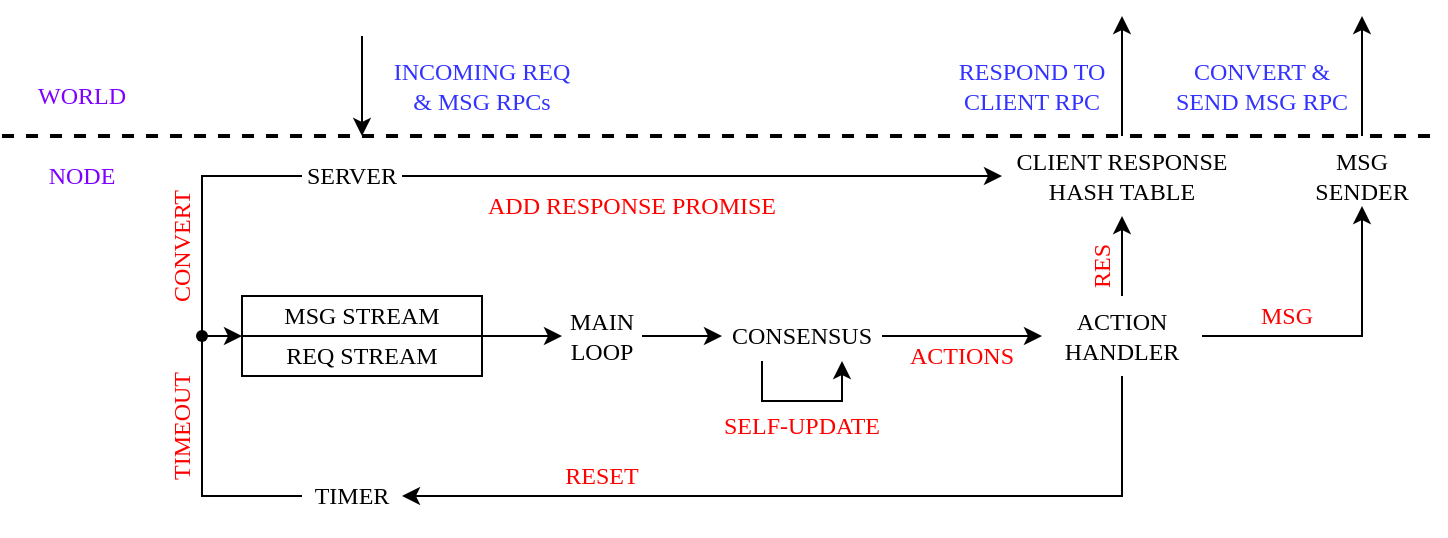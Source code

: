 <mxfile version="21.2.1" type="device">
  <diagram name="Page-1" id="JZkA9TRILaR4p1v6_rER">
    <mxGraphModel dx="954" dy="591" grid="1" gridSize="10" guides="1" tooltips="1" connect="1" arrows="1" fold="1" page="1" pageScale="1" pageWidth="827" pageHeight="1169" math="0" shadow="0">
      <root>
        <mxCell id="0" />
        <mxCell id="1" parent="0" />
        <mxCell id="CLfuMDrshBJl6o2t5jXt-18" style="edgeStyle=orthogonalEdgeStyle;rounded=0;orthogonalLoop=1;jettySize=auto;html=1;exitX=1;exitY=0.5;exitDx=0;exitDy=0;entryX=0;entryY=0.5;entryDx=0;entryDy=0;" edge="1" parent="1" source="BRn1yeUsOaQLW5uw8jZz-2" target="CLfuMDrshBJl6o2t5jXt-1">
          <mxGeometry relative="1" as="geometry" />
        </mxCell>
        <mxCell id="BRn1yeUsOaQLW5uw8jZz-2" value="&lt;font data-font-src=&quot;https://fonts.googleapis.com/css?family=Computer+Modern&quot; style=&quot;font-size: 12px;&quot;&gt;MAIN LOOP&lt;/font&gt;" style="text;html=1;strokeColor=none;fillColor=none;align=center;verticalAlign=middle;whiteSpace=wrap;rounded=0;fontFamily=Computer Modern;fontSource=https%3A%2F%2Ffonts.googleapis.com%2Fcss%3Ffamily%3DComputer%2BModern;fontSize=12;" parent="1" vertex="1">
          <mxGeometry x="360" y="320" width="40" height="40" as="geometry" />
        </mxCell>
        <mxCell id="CLfuMDrshBJl6o2t5jXt-6" style="edgeStyle=orthogonalEdgeStyle;rounded=0;orthogonalLoop=1;jettySize=auto;html=1;exitX=0.5;exitY=1;exitDx=0;exitDy=0;entryX=1;entryY=0.5;entryDx=0;entryDy=0;" edge="1" parent="1" source="BRn1yeUsOaQLW5uw8jZz-3" target="BRn1yeUsOaQLW5uw8jZz-8">
          <mxGeometry relative="1" as="geometry" />
        </mxCell>
        <mxCell id="CLfuMDrshBJl6o2t5jXt-23" style="edgeStyle=orthogonalEdgeStyle;rounded=0;orthogonalLoop=1;jettySize=auto;html=1;exitX=0.5;exitY=0;exitDx=0;exitDy=0;entryX=0.5;entryY=1;entryDx=0;entryDy=0;" edge="1" parent="1" source="BRn1yeUsOaQLW5uw8jZz-3" target="BRn1yeUsOaQLW5uw8jZz-11">
          <mxGeometry relative="1" as="geometry" />
        </mxCell>
        <mxCell id="CLfuMDrshBJl6o2t5jXt-25" style="edgeStyle=orthogonalEdgeStyle;rounded=0;orthogonalLoop=1;jettySize=auto;html=1;exitX=1;exitY=0.5;exitDx=0;exitDy=0;entryX=0.5;entryY=1;entryDx=0;entryDy=0;" edge="1" parent="1" source="BRn1yeUsOaQLW5uw8jZz-3" target="BRn1yeUsOaQLW5uw8jZz-12">
          <mxGeometry relative="1" as="geometry" />
        </mxCell>
        <mxCell id="BRn1yeUsOaQLW5uw8jZz-3" value="&lt;font data-font-src=&quot;https://fonts.googleapis.com/css?family=Computer+Modern&quot;&gt;ACTION HANDLER&lt;/font&gt;" style="text;html=1;strokeColor=none;fillColor=none;align=center;verticalAlign=middle;whiteSpace=wrap;rounded=0;fontFamily=Computer Modern;fontSource=https%3A%2F%2Ffonts.googleapis.com%2Fcss%3Ffamily%3DComputer%2BModern;" parent="1" vertex="1">
          <mxGeometry x="600" y="320" width="80" height="40" as="geometry" />
        </mxCell>
        <mxCell id="BRn1yeUsOaQLW5uw8jZz-4" value="&lt;font data-font-src=&quot;https://fonts.googleapis.com/css?family=Computer+Modern&quot;&gt;MSG STREAM&lt;/font&gt;" style="rounded=0;whiteSpace=wrap;html=1;fontFamily=Computer Modern;fontSource=https%3A%2F%2Ffonts.googleapis.com%2Fcss%3Ffamily%3DComputer%2BModern;" parent="1" vertex="1">
          <mxGeometry x="200" y="320" width="120" height="20" as="geometry" />
        </mxCell>
        <mxCell id="BRn1yeUsOaQLW5uw8jZz-5" value="&lt;font data-font-src=&quot;https://fonts.googleapis.com/css?family=Computer+Modern&quot;&gt;REQ STREAM&lt;/font&gt;" style="rounded=0;whiteSpace=wrap;html=1;fontFamily=Computer Modern;fontSource=https%3A%2F%2Ffonts.googleapis.com%2Fcss%3Ffamily%3DComputer%2BModern;" parent="1" vertex="1">
          <mxGeometry x="200" y="340" width="120" height="20" as="geometry" />
        </mxCell>
        <mxCell id="CLfuMDrshBJl6o2t5jXt-14" style="edgeStyle=orthogonalEdgeStyle;rounded=0;orthogonalLoop=1;jettySize=auto;html=1;exitX=0;exitY=0.5;exitDx=0;exitDy=0;entryX=0.5;entryY=1;entryDx=0;entryDy=0;entryPerimeter=0;endArrow=none;endFill=0;" edge="1" parent="1" source="BRn1yeUsOaQLW5uw8jZz-8" target="CLfuMDrshBJl6o2t5jXt-13">
          <mxGeometry relative="1" as="geometry" />
        </mxCell>
        <mxCell id="BRn1yeUsOaQLW5uw8jZz-8" value="TIMER" style="text;html=1;strokeColor=none;fillColor=none;align=center;verticalAlign=middle;whiteSpace=wrap;rounded=0;fontFamily=Computer Modern;fontSource=https%3A%2F%2Ffonts.googleapis.com%2Fcss%3Ffamily%3DComputer%2BModern;" parent="1" vertex="1">
          <mxGeometry x="230" y="400" width="50" height="40" as="geometry" />
        </mxCell>
        <mxCell id="CLfuMDrshBJl6o2t5jXt-16" style="edgeStyle=orthogonalEdgeStyle;rounded=0;orthogonalLoop=1;jettySize=auto;html=1;exitX=0;exitY=0.5;exitDx=0;exitDy=0;entryX=0.396;entryY=0.438;entryDx=0;entryDy=0;entryPerimeter=0;endArrow=none;endFill=0;" edge="1" parent="1" source="BRn1yeUsOaQLW5uw8jZz-9" target="CLfuMDrshBJl6o2t5jXt-13">
          <mxGeometry relative="1" as="geometry" />
        </mxCell>
        <mxCell id="BRn1yeUsOaQLW5uw8jZz-9" value="SERVER" style="text;html=1;strokeColor=none;fillColor=none;align=center;verticalAlign=middle;whiteSpace=wrap;rounded=0;fontFamily=Computer Modern;fontSource=https%3A%2F%2Ffonts.googleapis.com%2Fcss%3Ffamily%3DComputer%2BModern;" parent="1" vertex="1">
          <mxGeometry x="230" y="240" width="50" height="40" as="geometry" />
        </mxCell>
        <mxCell id="BRn1yeUsOaQLW5uw8jZz-11" value="CLIENT RESPONSE HASH TABLE" style="text;html=1;strokeColor=none;fillColor=none;align=center;verticalAlign=middle;whiteSpace=wrap;rounded=0;fontFamily=Computer Modern;fontSource=https%3A%2F%2Ffonts.googleapis.com%2Fcss%3Ffamily%3DComputer%2BModern;" parent="1" vertex="1">
          <mxGeometry x="580" y="240" width="120" height="40" as="geometry" />
        </mxCell>
        <mxCell id="BRn1yeUsOaQLW5uw8jZz-12" value="MSG SENDER" style="text;html=1;strokeColor=none;fillColor=none;align=center;verticalAlign=middle;whiteSpace=wrap;rounded=0;fontFamily=Computer Modern;fontSource=https%3A%2F%2Ffonts.googleapis.com%2Fcss%3Ffamily%3DComputer%2BModern;" parent="1" vertex="1">
          <mxGeometry x="740" y="245" width="40" height="30" as="geometry" />
        </mxCell>
        <mxCell id="BRn1yeUsOaQLW5uw8jZz-16" value="" style="endArrow=classic;html=1;rounded=0;strokeColor=default;exitX=1;exitY=0;exitDx=0;exitDy=0;fontFamily=Computer Modern;fontSource=https%3A%2F%2Ffonts.googleapis.com%2Fcss%3Ffamily%3DComputer%2BModern;" parent="1" source="BRn1yeUsOaQLW5uw8jZz-5" edge="1">
          <mxGeometry width="50" height="50" relative="1" as="geometry">
            <mxPoint x="320" y="339" as="sourcePoint" />
            <mxPoint x="360" y="340" as="targetPoint" />
            <Array as="points">
              <mxPoint x="350" y="340" />
            </Array>
          </mxGeometry>
        </mxCell>
        <mxCell id="BRn1yeUsOaQLW5uw8jZz-27" value="&lt;font color=&quot;#ff0000&quot;&gt;SELF-UPDATE&lt;/font&gt;" style="text;html=1;strokeColor=none;fillColor=none;align=center;verticalAlign=middle;whiteSpace=wrap;rounded=0;fontFamily=Computer Modern;fontSource=https%3A%2F%2Ffonts.googleapis.com%2Fcss%3Ffamily%3DComputer%2BModern;" parent="1" vertex="1">
          <mxGeometry x="440" y="370" width="80" height="30" as="geometry" />
        </mxCell>
        <mxCell id="BRn1yeUsOaQLW5uw8jZz-29" value="&lt;font color=&quot;#ff0000&quot;&gt;ADD RESPONSE PROMISE&lt;/font&gt;" style="text;html=1;strokeColor=none;fillColor=none;align=center;verticalAlign=middle;whiteSpace=wrap;rounded=0;fontFamily=Computer Modern;fontSource=https%3A%2F%2Ffonts.googleapis.com%2Fcss%3Ffamily%3DComputer%2BModern;" parent="1" vertex="1">
          <mxGeometry x="310" y="260" width="170" height="30" as="geometry" />
        </mxCell>
        <mxCell id="BRn1yeUsOaQLW5uw8jZz-30" value="" style="endArrow=classic;html=1;rounded=0;fontFamily=Computer Modern;fontSource=https%3A%2F%2Ffonts.googleapis.com%2Fcss%3Ffamily%3DComputer%2BModern;exitX=1;exitY=0.5;exitDx=0;exitDy=0;" parent="1" edge="1" target="BRn1yeUsOaQLW5uw8jZz-11" source="BRn1yeUsOaQLW5uw8jZz-9">
          <mxGeometry width="50" height="50" relative="1" as="geometry">
            <mxPoint x="80" y="330" as="sourcePoint" />
            <mxPoint x="420" y="250" as="targetPoint" />
          </mxGeometry>
        </mxCell>
        <mxCell id="BRn1yeUsOaQLW5uw8jZz-31" value="&lt;font color=&quot;#ff0000&quot;&gt;CONVERT&lt;/font&gt;" style="text;html=1;strokeColor=none;fillColor=none;align=center;verticalAlign=middle;whiteSpace=wrap;rounded=0;fontFamily=Computer Modern;fontSource=https%3A%2F%2Ffonts.googleapis.com%2Fcss%3Ffamily%3DComputer%2BModern;rotation=270;" parent="1" vertex="1">
          <mxGeometry x="140" y="280" width="60" height="30" as="geometry" />
        </mxCell>
        <mxCell id="BRn1yeUsOaQLW5uw8jZz-33" value="&lt;font color=&quot;#ff0000&quot;&gt;RES&lt;/font&gt;" style="text;html=1;strokeColor=none;fillColor=none;align=center;verticalAlign=middle;whiteSpace=wrap;rounded=0;fontFamily=Computer Modern;fontSource=https%3A%2F%2Ffonts.googleapis.com%2Fcss%3Ffamily%3DComputer%2BModern;rotation=270;" parent="1" vertex="1">
          <mxGeometry x="595" y="295" width="70" height="20" as="geometry" />
        </mxCell>
        <mxCell id="BRn1yeUsOaQLW5uw8jZz-34" value="&lt;font color=&quot;#ff0000&quot;&gt;ACTIONS&lt;/font&gt;" style="text;html=1;strokeColor=none;fillColor=none;align=center;verticalAlign=middle;whiteSpace=wrap;rounded=0;fontFamily=Computer Modern;fontSource=https%3A%2F%2Ffonts.googleapis.com%2Fcss%3Ffamily%3DComputer%2BModern;" parent="1" vertex="1">
          <mxGeometry x="520" y="340" width="80" height="20" as="geometry" />
        </mxCell>
        <mxCell id="BRn1yeUsOaQLW5uw8jZz-35" value="&lt;font color=&quot;#ff0000&quot;&gt;MSG&lt;/font&gt;" style="text;html=1;strokeColor=none;fillColor=none;align=center;verticalAlign=middle;whiteSpace=wrap;rounded=0;fontFamily=Computer Modern;fontSource=https%3A%2F%2Ffonts.googleapis.com%2Fcss%3Ffamily%3DComputer%2BModern;" parent="1" vertex="1">
          <mxGeometry x="710" y="320" width="25" height="20" as="geometry" />
        </mxCell>
        <mxCell id="BRn1yeUsOaQLW5uw8jZz-36" value="&lt;font color=&quot;#ff0000&quot;&gt;RESET&lt;/font&gt;" style="text;html=1;strokeColor=none;fillColor=none;align=center;verticalAlign=middle;whiteSpace=wrap;rounded=0;fontFamily=Computer Modern;fontSource=https%3A%2F%2Ffonts.googleapis.com%2Fcss%3Ffamily%3DComputer%2BModern;" parent="1" vertex="1">
          <mxGeometry x="345" y="400" width="70" height="20" as="geometry" />
        </mxCell>
        <mxCell id="BRn1yeUsOaQLW5uw8jZz-37" value="&lt;font color=&quot;#ff0000&quot;&gt;TIMEOUT&lt;/font&gt;" style="text;html=1;strokeColor=none;fillColor=none;align=center;verticalAlign=middle;whiteSpace=wrap;rounded=0;fontFamily=Computer Modern;fontSource=https%3A%2F%2Ffonts.googleapis.com%2Fcss%3Ffamily%3DComputer%2BModern;rotation=270;" parent="1" vertex="1">
          <mxGeometry x="140" y="370" width="60" height="30" as="geometry" />
        </mxCell>
        <mxCell id="BRn1yeUsOaQLW5uw8jZz-43" value="&lt;font color=&quot;#3333ff&quot;&gt;CONVERT &amp;amp; SEND MSG RPC&lt;/font&gt;" style="text;html=1;strokeColor=none;fillColor=none;align=center;verticalAlign=middle;whiteSpace=wrap;rounded=0;fontFamily=Computer Modern;fontSource=https%3A%2F%2Ffonts.googleapis.com%2Fcss%3Ffamily%3DComputer%2BModern;" parent="1" vertex="1">
          <mxGeometry x="660" y="200" width="100" height="30" as="geometry" />
        </mxCell>
        <mxCell id="BRn1yeUsOaQLW5uw8jZz-44" value="&lt;font color=&quot;#3333ff&quot;&gt;RESPOND TO CLIENT RPC&lt;/font&gt;" style="text;html=1;strokeColor=none;fillColor=none;align=center;verticalAlign=middle;whiteSpace=wrap;rounded=0;fontFamily=Computer Modern;fontSource=https%3A%2F%2Ffonts.googleapis.com%2Fcss%3Ffamily%3DComputer%2BModern;" parent="1" vertex="1">
          <mxGeometry x="550" y="190" width="90" height="50" as="geometry" />
        </mxCell>
        <mxCell id="BRn1yeUsOaQLW5uw8jZz-45" value="&lt;font color=&quot;#3333ff&quot;&gt;INCOMING REQ &amp;amp; MSG RPCs&lt;/font&gt;" style="text;html=1;strokeColor=none;fillColor=none;align=center;verticalAlign=middle;whiteSpace=wrap;rounded=0;fontFamily=Computer Modern;fontSource=https%3A%2F%2Ffonts.googleapis.com%2Fcss%3Ffamily%3DComputer%2BModern;" parent="1" vertex="1">
          <mxGeometry x="270" y="200" width="100" height="30" as="geometry" />
        </mxCell>
        <mxCell id="CLfuMDrshBJl6o2t5jXt-19" style="edgeStyle=orthogonalEdgeStyle;rounded=0;orthogonalLoop=1;jettySize=auto;html=1;exitX=1;exitY=0.5;exitDx=0;exitDy=0;" edge="1" parent="1" source="CLfuMDrshBJl6o2t5jXt-1" target="BRn1yeUsOaQLW5uw8jZz-3">
          <mxGeometry relative="1" as="geometry" />
        </mxCell>
        <mxCell id="CLfuMDrshBJl6o2t5jXt-1" value="&lt;font data-font-src=&quot;https://fonts.googleapis.com/css?family=Computer+Modern&quot; style=&quot;font-size: 12px;&quot;&gt;CONSENSUS&lt;/font&gt;" style="text;html=1;strokeColor=none;fillColor=none;align=center;verticalAlign=middle;whiteSpace=wrap;rounded=0;fontFamily=Computer Modern;fontSource=https%3A%2F%2Ffonts.googleapis.com%2Fcss%3Ffamily%3DComputer%2BModern;fontSize=12;" vertex="1" parent="1">
          <mxGeometry x="440" y="327.5" width="80" height="25" as="geometry" />
        </mxCell>
        <mxCell id="CLfuMDrshBJl6o2t5jXt-10" style="edgeStyle=orthogonalEdgeStyle;rounded=0;orthogonalLoop=1;jettySize=auto;html=1;exitX=0.25;exitY=1;exitDx=0;exitDy=0;entryX=0.75;entryY=1;entryDx=0;entryDy=0;" edge="1" parent="1" source="CLfuMDrshBJl6o2t5jXt-1" target="CLfuMDrshBJl6o2t5jXt-1">
          <mxGeometry relative="1" as="geometry" />
        </mxCell>
        <mxCell id="CLfuMDrshBJl6o2t5jXt-11" style="edgeStyle=orthogonalEdgeStyle;rounded=0;orthogonalLoop=1;jettySize=auto;html=1;exitX=0.5;exitY=1;exitDx=0;exitDy=0;" edge="1" parent="1" source="CLfuMDrshBJl6o2t5jXt-1" target="CLfuMDrshBJl6o2t5jXt-1">
          <mxGeometry relative="1" as="geometry" />
        </mxCell>
        <mxCell id="CLfuMDrshBJl6o2t5jXt-13" value="" style="shape=waypoint;sketch=0;fillStyle=solid;size=6;pointerEvents=1;points=[];fillColor=none;resizable=0;rotatable=0;perimeter=centerPerimeter;snapToPoint=1;" vertex="1" parent="1">
          <mxGeometry x="170" y="330" width="20" height="20" as="geometry" />
        </mxCell>
        <mxCell id="CLfuMDrshBJl6o2t5jXt-22" value="" style="endArrow=classic;html=1;rounded=0;endFill=1;exitX=0.979;exitY=0.938;exitDx=0;exitDy=0;exitPerimeter=0;entryX=0;entryY=0;entryDx=0;entryDy=0;" edge="1" parent="1" source="CLfuMDrshBJl6o2t5jXt-13" target="BRn1yeUsOaQLW5uw8jZz-5">
          <mxGeometry width="50" height="50" relative="1" as="geometry">
            <mxPoint x="320" y="320" as="sourcePoint" />
            <mxPoint x="370" y="270" as="targetPoint" />
          </mxGeometry>
        </mxCell>
        <mxCell id="CLfuMDrshBJl6o2t5jXt-27" value="" style="endArrow=none;dashed=1;html=1;strokeWidth=2;rounded=0;exitX=0;exitY=0;exitDx=0;exitDy=0;" edge="1" parent="1" source="CLfuMDrshBJl6o2t5jXt-36">
          <mxGeometry width="50" height="50" relative="1" as="geometry">
            <mxPoint x="40" y="240" as="sourcePoint" />
            <mxPoint x="800" y="240" as="targetPoint" />
          </mxGeometry>
        </mxCell>
        <mxCell id="CLfuMDrshBJl6o2t5jXt-31" value="" style="endArrow=classic;html=1;rounded=0;" edge="1" parent="1">
          <mxGeometry width="50" height="50" relative="1" as="geometry">
            <mxPoint x="760" y="240" as="sourcePoint" />
            <mxPoint x="760" y="180" as="targetPoint" />
          </mxGeometry>
        </mxCell>
        <mxCell id="CLfuMDrshBJl6o2t5jXt-32" value="" style="endArrow=classic;html=1;rounded=0;" edge="1" parent="1">
          <mxGeometry width="50" height="50" relative="1" as="geometry">
            <mxPoint x="640" y="240" as="sourcePoint" />
            <mxPoint x="640" y="180" as="targetPoint" />
          </mxGeometry>
        </mxCell>
        <mxCell id="CLfuMDrshBJl6o2t5jXt-34" value="" style="endArrow=classic;html=1;rounded=0;" edge="1" parent="1">
          <mxGeometry width="50" height="50" relative="1" as="geometry">
            <mxPoint x="260" y="190" as="sourcePoint" />
            <mxPoint x="260" y="240" as="targetPoint" />
          </mxGeometry>
        </mxCell>
        <mxCell id="CLfuMDrshBJl6o2t5jXt-35" value="&lt;font color=&quot;#7f00ff&quot;&gt;WORLD&lt;/font&gt;" style="text;html=1;strokeColor=none;fillColor=none;align=center;verticalAlign=middle;whiteSpace=wrap;rounded=0;fontFamily=Computer Modern;fontSource=https%3A%2F%2Ffonts.googleapis.com%2Fcss%3Ffamily%3DComputer%2BModern;" vertex="1" parent="1">
          <mxGeometry x="80" y="200" width="80" height="40" as="geometry" />
        </mxCell>
        <mxCell id="CLfuMDrshBJl6o2t5jXt-36" value="&lt;font color=&quot;#7f00ff&quot;&gt;NODE&lt;/font&gt;" style="text;html=1;strokeColor=none;fillColor=none;align=center;verticalAlign=middle;whiteSpace=wrap;rounded=0;fontFamily=Computer Modern;fontSource=https%3A%2F%2Ffonts.googleapis.com%2Fcss%3Ffamily%3DComputer%2BModern;" vertex="1" parent="1">
          <mxGeometry x="80" y="240" width="80" height="40" as="geometry" />
        </mxCell>
      </root>
    </mxGraphModel>
  </diagram>
</mxfile>
